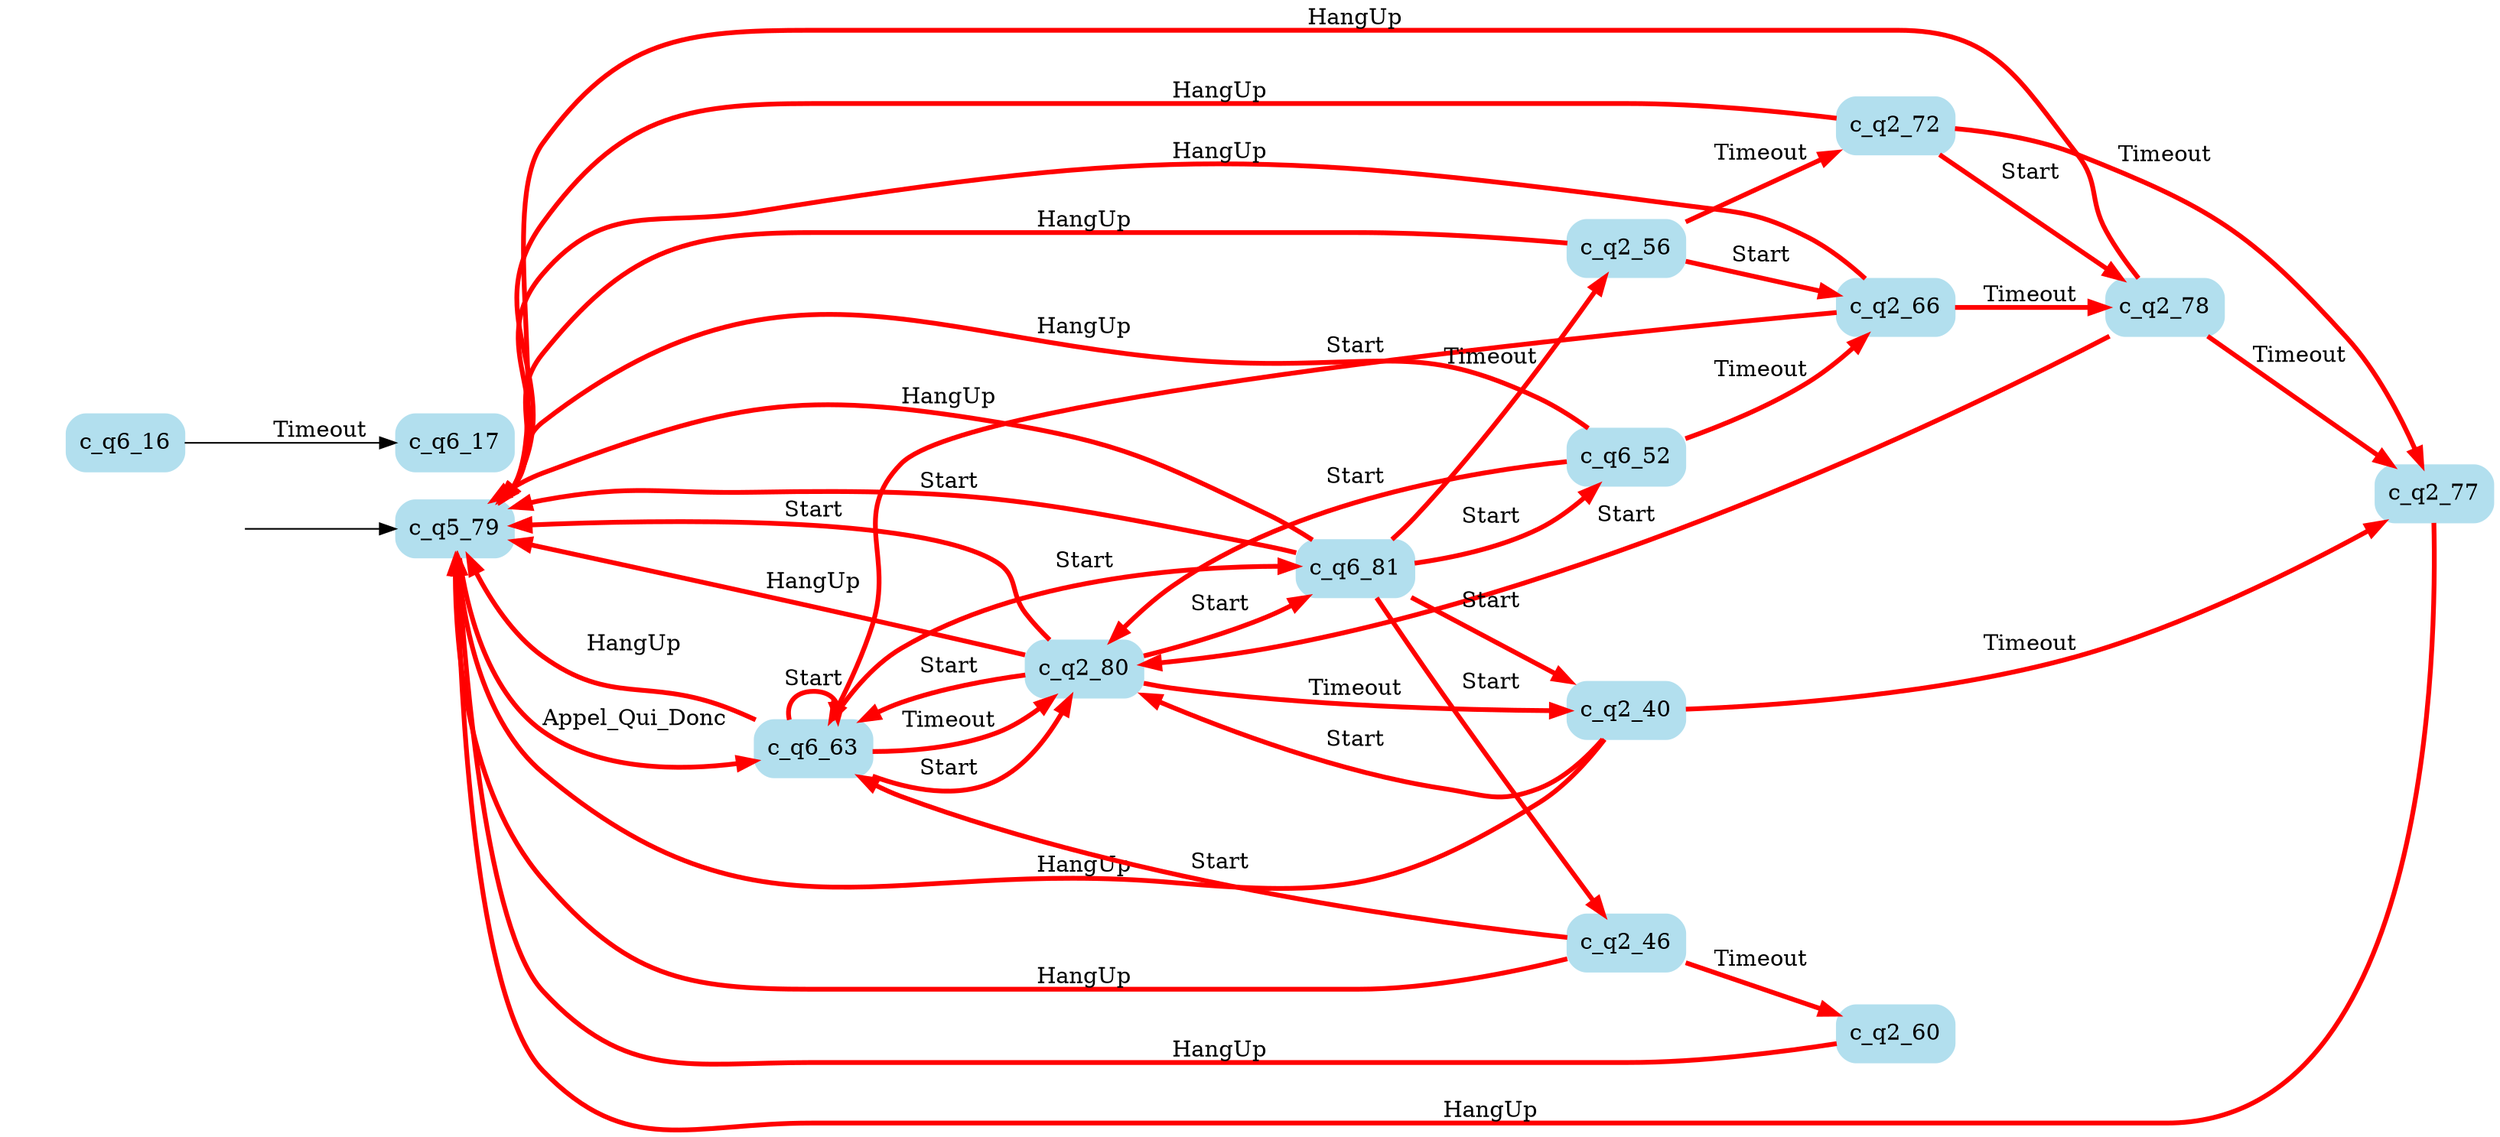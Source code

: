 digraph G {

	rankdir = LR;

	start_c_q5_79[style=invisible];

	node[shape=box, style="rounded, filled", color=lightblue2];

	c_q6_63[label="c_q6_63"];
	c_q2_40[label="c_q2_40"];
	c_q2_66[label="c_q2_66"];
	c_q2_80[label="c_q2_80"];
	c_q2_78[label="c_q2_78"];
	c_q2_46[label="c_q2_46"];
	c_q6_81[label="c_q6_81"];
	c_q5_79[label="c_q5_79"];
	c_q6_52[label="c_q6_52"];
	c_q6_16[label="c_q6_16"];
	c_q6_17[label="c_q6_17"];
	c_q2_77[label="c_q2_77"];
	c_q2_60[label="c_q2_60"];
	c_q2_56[label="c_q2_56"];
	c_q2_72[label="c_q2_72"];

	start_c_q5_79 -> c_q5_79;
	c_q5_79 -> c_q6_63[label="Appel_Qui_Donc", penwidth=3, color=red];
	c_q2_56 -> c_q2_66[label="Start", penwidth=3, color=red];
	c_q2_80 -> c_q2_40[label="Timeout", penwidth=3, color=red];
	c_q2_80 -> c_q5_79[label="Start", penwidth=3, color=red];
	c_q2_80 -> c_q5_79[label="HangUp", penwidth=3, color=red];
	c_q2_80 -> c_q6_63[label="Start", penwidth=3, color=red];
	c_q6_63 -> c_q6_81[label="Start", penwidth=3, color=red];
	c_q6_63 -> c_q6_63[label="Start", penwidth=3, color=red];
	c_q6_16 -> c_q6_17[label="Timeout"];
	c_q6_81 -> c_q2_40[label="Start", penwidth=3, color=red];
	c_q6_81 -> c_q2_46[label="Start", penwidth=3, color=red];
	c_q6_63 -> c_q2_80[label="Timeout", penwidth=3, color=red];
	c_q6_81 -> c_q5_79[label="Start", penwidth=3, color=red];
	c_q6_81 -> c_q5_79[label="HangUp", penwidth=3, color=red];
	c_q6_63 -> c_q2_80[label="Start", penwidth=3, color=red];
	c_q6_63 -> c_q5_79[label="HangUp", penwidth=3, color=red];
	c_q6_81 -> c_q6_52[label="Start", penwidth=3, color=red];
	c_q6_81 -> c_q2_56[label="Timeout", penwidth=3, color=red];
	c_q2_40 -> c_q2_80[label="Start", penwidth=3, color=red];
	c_q2_40 -> c_q2_77[label="Timeout", penwidth=3, color=red];
	c_q2_40 -> c_q5_79[label="HangUp", penwidth=3, color=red];
	c_q2_46 -> c_q6_63[label="Start", penwidth=3, color=red];
	c_q2_46 -> c_q2_60[label="Timeout", penwidth=3, color=red];
	c_q2_46 -> c_q5_79[label="HangUp", penwidth=3, color=red];
	c_q6_52 -> c_q2_80[label="Start", penwidth=3, color=red];
	c_q6_52 -> c_q2_66[label="Timeout", penwidth=3, color=red];
	c_q6_52 -> c_q5_79[label="HangUp", penwidth=3, color=red];
	c_q2_56 -> c_q2_72[label="Timeout", penwidth=3, color=red];
	c_q2_56 -> c_q5_79[label="HangUp", penwidth=3, color=red];
	c_q2_77 -> c_q5_79[label="HangUp", penwidth=3, color=red];
	c_q2_60 -> c_q5_79[label="HangUp", penwidth=3, color=red];
	c_q2_66 -> c_q6_63[label="Start", penwidth=3, color=red];
	c_q2_66 -> c_q2_78[label="Timeout", penwidth=3, color=red];
	c_q2_66 -> c_q5_79[label="HangUp", penwidth=3, color=red];
	c_q2_72 -> c_q2_78[label="Start", penwidth=3, color=red];
	c_q2_72 -> c_q2_77[label="Timeout", penwidth=3, color=red];
	c_q2_72 -> c_q5_79[label="HangUp", penwidth=3, color=red];
	c_q2_78 -> c_q2_80[label="Start", penwidth=3, color=red];
	c_q2_78 -> c_q2_77[label="Timeout", penwidth=3, color=red];
	c_q2_78 -> c_q5_79[label="HangUp", penwidth=3, color=red];
	c_q2_80 -> c_q6_81[label="Start", penwidth=3, color=red];

}